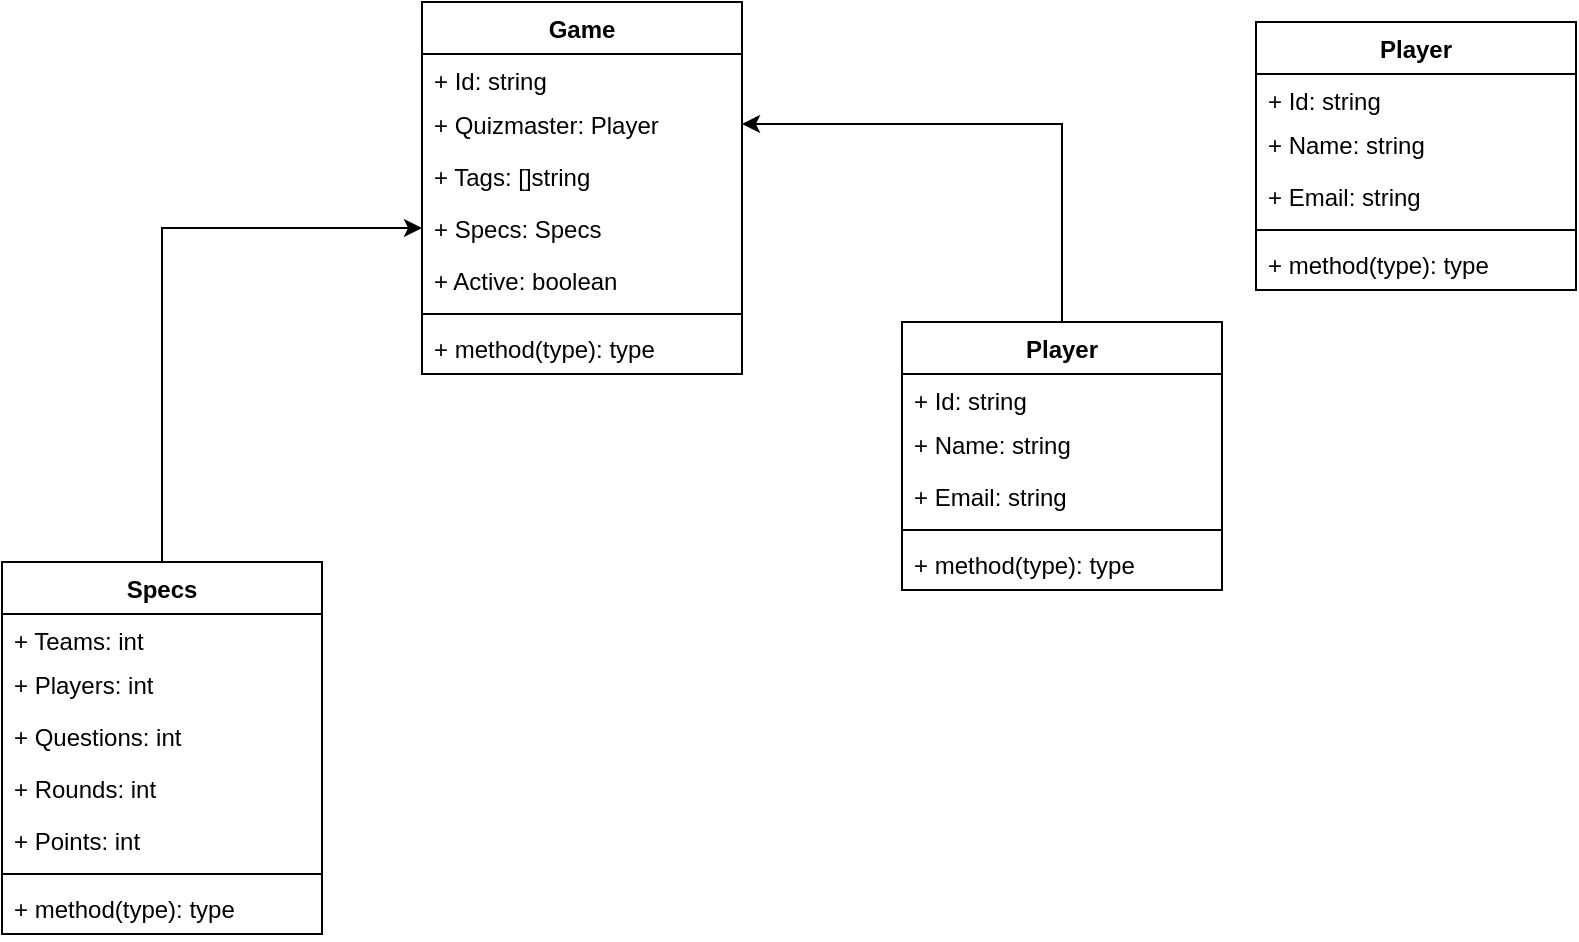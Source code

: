 <mxfile version="15.5.4" type="github"><diagram id="ewWVIjH7ociHJB3SxOBW" name="Page-1"><mxGraphModel dx="668" dy="906" grid="1" gridSize="10" guides="1" tooltips="1" connect="1" arrows="1" fold="1" page="1" pageScale="1" pageWidth="827" pageHeight="1169" math="0" shadow="0"><root><mxCell id="0"/><mxCell id="1" parent="0"/><mxCell id="5dFkQkF08GTgw9aB2XFU-2" value="Game" style="swimlane;fontStyle=1;align=center;verticalAlign=top;childLayout=stackLayout;horizontal=1;startSize=26;horizontalStack=0;resizeParent=1;resizeParentMax=0;resizeLast=0;collapsible=1;marginBottom=0;" vertex="1" parent="1"><mxGeometry x="250" y="30" width="160" height="186" as="geometry"/></mxCell><mxCell id="5dFkQkF08GTgw9aB2XFU-3" value="+ Id: string" style="text;strokeColor=none;fillColor=none;align=left;verticalAlign=top;spacingLeft=4;spacingRight=4;overflow=hidden;rotatable=0;points=[[0,0.5],[1,0.5]];portConstraint=eastwest;" vertex="1" parent="5dFkQkF08GTgw9aB2XFU-2"><mxGeometry y="26" width="160" height="22" as="geometry"/></mxCell><mxCell id="5dFkQkF08GTgw9aB2XFU-8" value="+ Quizmaster: Player" style="text;strokeColor=none;fillColor=none;align=left;verticalAlign=top;spacingLeft=4;spacingRight=4;overflow=hidden;rotatable=0;points=[[0,0.5],[1,0.5]];portConstraint=eastwest;" vertex="1" parent="5dFkQkF08GTgw9aB2XFU-2"><mxGeometry y="48" width="160" height="26" as="geometry"/></mxCell><mxCell id="5dFkQkF08GTgw9aB2XFU-7" value="+ Tags: []string" style="text;strokeColor=none;fillColor=none;align=left;verticalAlign=top;spacingLeft=4;spacingRight=4;overflow=hidden;rotatable=0;points=[[0,0.5],[1,0.5]];portConstraint=eastwest;" vertex="1" parent="5dFkQkF08GTgw9aB2XFU-2"><mxGeometry y="74" width="160" height="26" as="geometry"/></mxCell><mxCell id="5dFkQkF08GTgw9aB2XFU-9" value="+ Specs: Specs" style="text;strokeColor=none;fillColor=none;align=left;verticalAlign=top;spacingLeft=4;spacingRight=4;overflow=hidden;rotatable=0;points=[[0,0.5],[1,0.5]];portConstraint=eastwest;" vertex="1" parent="5dFkQkF08GTgw9aB2XFU-2"><mxGeometry y="100" width="160" height="26" as="geometry"/></mxCell><mxCell id="5dFkQkF08GTgw9aB2XFU-6" value="+ Active: boolean" style="text;strokeColor=none;fillColor=none;align=left;verticalAlign=top;spacingLeft=4;spacingRight=4;overflow=hidden;rotatable=0;points=[[0,0.5],[1,0.5]];portConstraint=eastwest;" vertex="1" parent="5dFkQkF08GTgw9aB2XFU-2"><mxGeometry y="126" width="160" height="26" as="geometry"/></mxCell><mxCell id="5dFkQkF08GTgw9aB2XFU-4" value="" style="line;strokeWidth=1;fillColor=none;align=left;verticalAlign=middle;spacingTop=-1;spacingLeft=3;spacingRight=3;rotatable=0;labelPosition=right;points=[];portConstraint=eastwest;" vertex="1" parent="5dFkQkF08GTgw9aB2XFU-2"><mxGeometry y="152" width="160" height="8" as="geometry"/></mxCell><mxCell id="5dFkQkF08GTgw9aB2XFU-5" value="+ method(type): type" style="text;strokeColor=none;fillColor=none;align=left;verticalAlign=top;spacingLeft=4;spacingRight=4;overflow=hidden;rotatable=0;points=[[0,0.5],[1,0.5]];portConstraint=eastwest;" vertex="1" parent="5dFkQkF08GTgw9aB2XFU-2"><mxGeometry y="160" width="160" height="26" as="geometry"/></mxCell><mxCell id="5dFkQkF08GTgw9aB2XFU-18" style="edgeStyle=orthogonalEdgeStyle;rounded=0;orthogonalLoop=1;jettySize=auto;html=1;exitX=0.5;exitY=0;exitDx=0;exitDy=0;entryX=0;entryY=0.5;entryDx=0;entryDy=0;" edge="1" parent="1" source="5dFkQkF08GTgw9aB2XFU-10" target="5dFkQkF08GTgw9aB2XFU-9"><mxGeometry relative="1" as="geometry"/></mxCell><mxCell id="5dFkQkF08GTgw9aB2XFU-10" value="Specs" style="swimlane;fontStyle=1;align=center;verticalAlign=top;childLayout=stackLayout;horizontal=1;startSize=26;horizontalStack=0;resizeParent=1;resizeParentMax=0;resizeLast=0;collapsible=1;marginBottom=0;" vertex="1" parent="1"><mxGeometry x="40" y="310" width="160" height="186" as="geometry"/></mxCell><mxCell id="5dFkQkF08GTgw9aB2XFU-11" value="+ Teams: int" style="text;strokeColor=none;fillColor=none;align=left;verticalAlign=top;spacingLeft=4;spacingRight=4;overflow=hidden;rotatable=0;points=[[0,0.5],[1,0.5]];portConstraint=eastwest;" vertex="1" parent="5dFkQkF08GTgw9aB2XFU-10"><mxGeometry y="26" width="160" height="22" as="geometry"/></mxCell><mxCell id="5dFkQkF08GTgw9aB2XFU-12" value="+ Players: int" style="text;strokeColor=none;fillColor=none;align=left;verticalAlign=top;spacingLeft=4;spacingRight=4;overflow=hidden;rotatable=0;points=[[0,0.5],[1,0.5]];portConstraint=eastwest;" vertex="1" parent="5dFkQkF08GTgw9aB2XFU-10"><mxGeometry y="48" width="160" height="26" as="geometry"/></mxCell><mxCell id="5dFkQkF08GTgw9aB2XFU-13" value="+ Questions: int" style="text;strokeColor=none;fillColor=none;align=left;verticalAlign=top;spacingLeft=4;spacingRight=4;overflow=hidden;rotatable=0;points=[[0,0.5],[1,0.5]];portConstraint=eastwest;" vertex="1" parent="5dFkQkF08GTgw9aB2XFU-10"><mxGeometry y="74" width="160" height="26" as="geometry"/></mxCell><mxCell id="5dFkQkF08GTgw9aB2XFU-14" value="+ Rounds: int" style="text;strokeColor=none;fillColor=none;align=left;verticalAlign=top;spacingLeft=4;spacingRight=4;overflow=hidden;rotatable=0;points=[[0,0.5],[1,0.5]];portConstraint=eastwest;" vertex="1" parent="5dFkQkF08GTgw9aB2XFU-10"><mxGeometry y="100" width="160" height="26" as="geometry"/></mxCell><mxCell id="5dFkQkF08GTgw9aB2XFU-15" value="+ Points: int" style="text;strokeColor=none;fillColor=none;align=left;verticalAlign=top;spacingLeft=4;spacingRight=4;overflow=hidden;rotatable=0;points=[[0,0.5],[1,0.5]];portConstraint=eastwest;" vertex="1" parent="5dFkQkF08GTgw9aB2XFU-10"><mxGeometry y="126" width="160" height="26" as="geometry"/></mxCell><mxCell id="5dFkQkF08GTgw9aB2XFU-16" value="" style="line;strokeWidth=1;fillColor=none;align=left;verticalAlign=middle;spacingTop=-1;spacingLeft=3;spacingRight=3;rotatable=0;labelPosition=right;points=[];portConstraint=eastwest;" vertex="1" parent="5dFkQkF08GTgw9aB2XFU-10"><mxGeometry y="152" width="160" height="8" as="geometry"/></mxCell><mxCell id="5dFkQkF08GTgw9aB2XFU-17" value="+ method(type): type" style="text;strokeColor=none;fillColor=none;align=left;verticalAlign=top;spacingLeft=4;spacingRight=4;overflow=hidden;rotatable=0;points=[[0,0.5],[1,0.5]];portConstraint=eastwest;" vertex="1" parent="5dFkQkF08GTgw9aB2XFU-10"><mxGeometry y="160" width="160" height="26" as="geometry"/></mxCell><mxCell id="5dFkQkF08GTgw9aB2XFU-27" style="edgeStyle=orthogonalEdgeStyle;rounded=0;orthogonalLoop=1;jettySize=auto;html=1;exitX=0.5;exitY=0;exitDx=0;exitDy=0;entryX=1;entryY=0.5;entryDx=0;entryDy=0;" edge="1" parent="1" source="5dFkQkF08GTgw9aB2XFU-19" target="5dFkQkF08GTgw9aB2XFU-8"><mxGeometry relative="1" as="geometry"/></mxCell><mxCell id="5dFkQkF08GTgw9aB2XFU-19" value="Player" style="swimlane;fontStyle=1;align=center;verticalAlign=top;childLayout=stackLayout;horizontal=1;startSize=26;horizontalStack=0;resizeParent=1;resizeParentMax=0;resizeLast=0;collapsible=1;marginBottom=0;" vertex="1" parent="1"><mxGeometry x="490" y="190" width="160" height="134" as="geometry"/></mxCell><mxCell id="5dFkQkF08GTgw9aB2XFU-20" value="+ Id: string" style="text;strokeColor=none;fillColor=none;align=left;verticalAlign=top;spacingLeft=4;spacingRight=4;overflow=hidden;rotatable=0;points=[[0,0.5],[1,0.5]];portConstraint=eastwest;" vertex="1" parent="5dFkQkF08GTgw9aB2XFU-19"><mxGeometry y="26" width="160" height="22" as="geometry"/></mxCell><mxCell id="5dFkQkF08GTgw9aB2XFU-21" value="+ Name: string" style="text;strokeColor=none;fillColor=none;align=left;verticalAlign=top;spacingLeft=4;spacingRight=4;overflow=hidden;rotatable=0;points=[[0,0.5],[1,0.5]];portConstraint=eastwest;" vertex="1" parent="5dFkQkF08GTgw9aB2XFU-19"><mxGeometry y="48" width="160" height="26" as="geometry"/></mxCell><mxCell id="5dFkQkF08GTgw9aB2XFU-22" value="+ Email: string" style="text;strokeColor=none;fillColor=none;align=left;verticalAlign=top;spacingLeft=4;spacingRight=4;overflow=hidden;rotatable=0;points=[[0,0.5],[1,0.5]];portConstraint=eastwest;" vertex="1" parent="5dFkQkF08GTgw9aB2XFU-19"><mxGeometry y="74" width="160" height="26" as="geometry"/></mxCell><mxCell id="5dFkQkF08GTgw9aB2XFU-25" value="" style="line;strokeWidth=1;fillColor=none;align=left;verticalAlign=middle;spacingTop=-1;spacingLeft=3;spacingRight=3;rotatable=0;labelPosition=right;points=[];portConstraint=eastwest;" vertex="1" parent="5dFkQkF08GTgw9aB2XFU-19"><mxGeometry y="100" width="160" height="8" as="geometry"/></mxCell><mxCell id="5dFkQkF08GTgw9aB2XFU-26" value="+ method(type): type" style="text;strokeColor=none;fillColor=none;align=left;verticalAlign=top;spacingLeft=4;spacingRight=4;overflow=hidden;rotatable=0;points=[[0,0.5],[1,0.5]];portConstraint=eastwest;" vertex="1" parent="5dFkQkF08GTgw9aB2XFU-19"><mxGeometry y="108" width="160" height="26" as="geometry"/></mxCell><mxCell id="5dFkQkF08GTgw9aB2XFU-28" value="Player" style="swimlane;fontStyle=1;align=center;verticalAlign=top;childLayout=stackLayout;horizontal=1;startSize=26;horizontalStack=0;resizeParent=1;resizeParentMax=0;resizeLast=0;collapsible=1;marginBottom=0;" vertex="1" parent="1"><mxGeometry x="667" y="40" width="160" height="134" as="geometry"/></mxCell><mxCell id="5dFkQkF08GTgw9aB2XFU-29" value="+ Id: string" style="text;strokeColor=none;fillColor=none;align=left;verticalAlign=top;spacingLeft=4;spacingRight=4;overflow=hidden;rotatable=0;points=[[0,0.5],[1,0.5]];portConstraint=eastwest;" vertex="1" parent="5dFkQkF08GTgw9aB2XFU-28"><mxGeometry y="26" width="160" height="22" as="geometry"/></mxCell><mxCell id="5dFkQkF08GTgw9aB2XFU-30" value="+ Name: string" style="text;strokeColor=none;fillColor=none;align=left;verticalAlign=top;spacingLeft=4;spacingRight=4;overflow=hidden;rotatable=0;points=[[0,0.5],[1,0.5]];portConstraint=eastwest;" vertex="1" parent="5dFkQkF08GTgw9aB2XFU-28"><mxGeometry y="48" width="160" height="26" as="geometry"/></mxCell><mxCell id="5dFkQkF08GTgw9aB2XFU-31" value="+ Email: string" style="text;strokeColor=none;fillColor=none;align=left;verticalAlign=top;spacingLeft=4;spacingRight=4;overflow=hidden;rotatable=0;points=[[0,0.5],[1,0.5]];portConstraint=eastwest;" vertex="1" parent="5dFkQkF08GTgw9aB2XFU-28"><mxGeometry y="74" width="160" height="26" as="geometry"/></mxCell><mxCell id="5dFkQkF08GTgw9aB2XFU-32" value="" style="line;strokeWidth=1;fillColor=none;align=left;verticalAlign=middle;spacingTop=-1;spacingLeft=3;spacingRight=3;rotatable=0;labelPosition=right;points=[];portConstraint=eastwest;" vertex="1" parent="5dFkQkF08GTgw9aB2XFU-28"><mxGeometry y="100" width="160" height="8" as="geometry"/></mxCell><mxCell id="5dFkQkF08GTgw9aB2XFU-33" value="+ method(type): type" style="text;strokeColor=none;fillColor=none;align=left;verticalAlign=top;spacingLeft=4;spacingRight=4;overflow=hidden;rotatable=0;points=[[0,0.5],[1,0.5]];portConstraint=eastwest;" vertex="1" parent="5dFkQkF08GTgw9aB2XFU-28"><mxGeometry y="108" width="160" height="26" as="geometry"/></mxCell></root></mxGraphModel></diagram></mxfile>